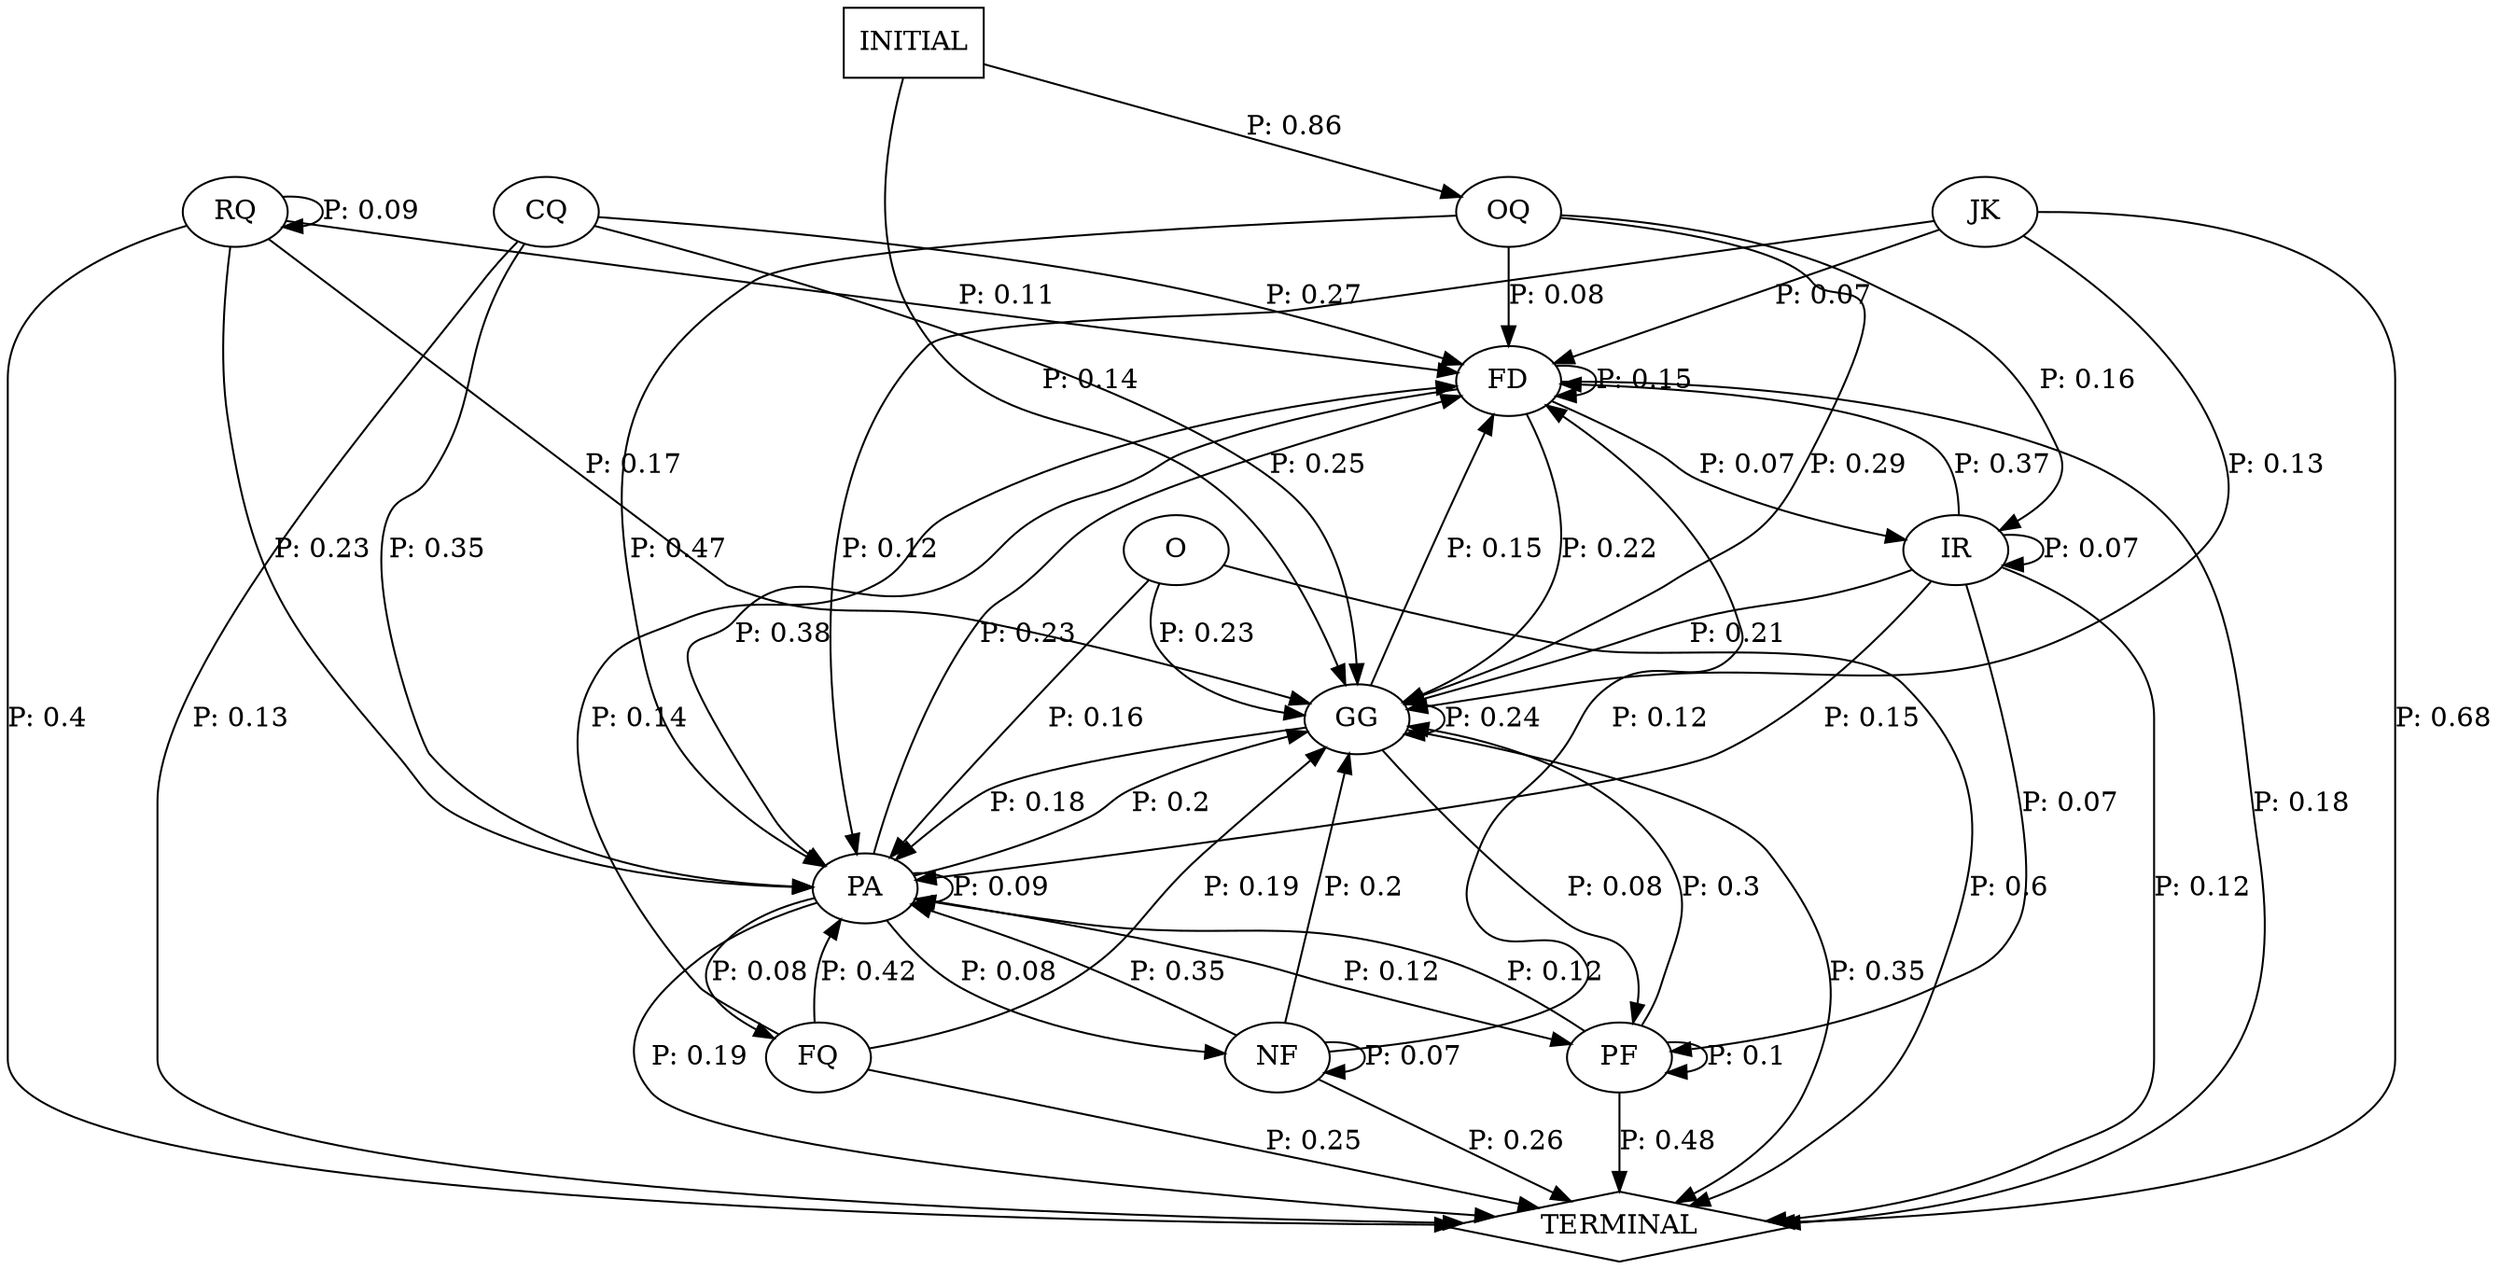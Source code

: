 digraph "G" {
0 [label="CQ"];
1 [label="FD"];
2 [label="FQ"];
3 [label="GG"];
4 [label="IR"];
5 [label="JK"];
6 [label="NF"];
7 [label="O"];
8 [label="OQ"];
9 [label="PA"];
10 [label="PF"];
11 [label="RQ"];
12 [label="TERMINAL", shape=diamond];
13 [label="INITIAL", shape=box];
0 -> 1  [label="P: 0.27"];
0 -> 3  [label="P: 0.25"];
0 -> 9  [label="P: 0.35"];
0 -> 12  [label="P: 0.13"];
1 -> 1  [label="P: 0.15"];
1 -> 3  [label="P: 0.22"];
1 -> 4  [label="P: 0.07"];
1 -> 9  [label="P: 0.38"];
1 -> 12  [label="P: 0.18"];
2 -> 1  [label="P: 0.14"];
2 -> 3  [label="P: 0.19"];
2 -> 9  [label="P: 0.42"];
2 -> 12  [label="P: 0.25"];
3 -> 1  [label="P: 0.15"];
3 -> 3  [label="P: 0.24"];
3 -> 9  [label="P: 0.18"];
3 -> 10  [label="P: 0.08"];
3 -> 12  [label="P: 0.35"];
4 -> 1  [label="P: 0.37"];
4 -> 3  [label="P: 0.21"];
4 -> 4  [label="P: 0.07"];
4 -> 9  [label="P: 0.15"];
4 -> 10  [label="P: 0.07"];
4 -> 12  [label="P: 0.12"];
5 -> 1  [label="P: 0.07"];
5 -> 3  [label="P: 0.13"];
5 -> 9  [label="P: 0.12"];
5 -> 12  [label="P: 0.68"];
6 -> 1  [label="P: 0.12"];
6 -> 3  [label="P: 0.2"];
6 -> 6  [label="P: 0.07"];
6 -> 9  [label="P: 0.35"];
6 -> 12  [label="P: 0.26"];
7 -> 3  [label="P: 0.23"];
7 -> 9  [label="P: 0.16"];
7 -> 12  [label="P: 0.6"];
8 -> 1  [label="P: 0.08"];
8 -> 3  [label="P: 0.29"];
8 -> 4  [label="P: 0.16"];
8 -> 9  [label="P: 0.47"];
9 -> 1  [label="P: 0.23"];
9 -> 2  [label="P: 0.08"];
9 -> 3  [label="P: 0.2"];
9 -> 6  [label="P: 0.08"];
9 -> 9  [label="P: 0.09"];
9 -> 10  [label="P: 0.12"];
9 -> 12  [label="P: 0.19"];
10 -> 3  [label="P: 0.3"];
10 -> 9  [label="P: 0.12"];
10 -> 10  [label="P: 0.1"];
10 -> 12  [label="P: 0.48"];
11 -> 1  [label="P: 0.11"];
11 -> 3  [label="P: 0.17"];
11 -> 9  [label="P: 0.23"];
11 -> 11  [label="P: 0.09"];
11 -> 12  [label="P: 0.4"];
13 -> 3  [label="P: 0.14"];
13 -> 8  [label="P: 0.86"];
}
